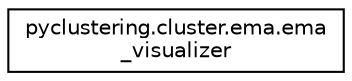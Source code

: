 digraph "Graphical Class Hierarchy"
{
 // INTERACTIVE_SVG=YES
 // LATEX_PDF_SIZE
  edge [fontname="Helvetica",fontsize="10",labelfontname="Helvetica",labelfontsize="10"];
  node [fontname="Helvetica",fontsize="10",shape=record];
  rankdir="LR";
  Node0 [label="pyclustering.cluster.ema.ema\l_visualizer",height=0.2,width=0.4,color="black", fillcolor="white", style="filled",URL="$d8/d73/classpyclustering_1_1cluster_1_1ema_1_1ema__visualizer.html",tooltip="Visualizer of EM algorithm's results."];
}
